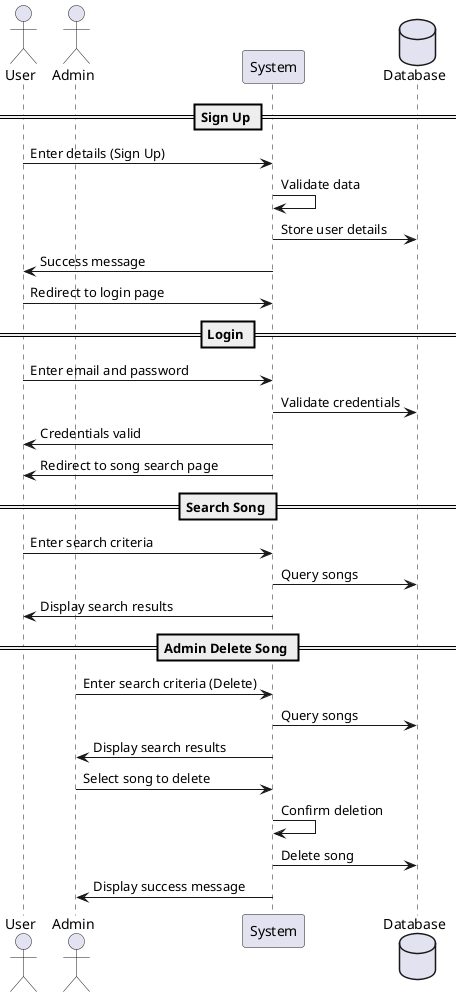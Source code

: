 @startuml
actor User
actor Admin
participant System
database Database

== Sign Up ==
User -> System : Enter details (Sign Up)
System -> System : Validate data
System -> Database : Store user details
System -> User : Success message
User -> System : Redirect to login page

== Login ==
User -> System : Enter email and password
System -> Database : Validate credentials
System -> User : Credentials valid
System -> User : Redirect to song search page

== Search Song ==
User -> System : Enter search criteria
System -> Database : Query songs
System -> User : Display search results

== Admin Delete Song ==
Admin -> System : Enter search criteria (Delete)
System -> Database : Query songs
System -> Admin : Display search results
Admin -> System : Select song to delete
System -> System : Confirm deletion
System -> Database : Delete song
System -> Admin : Display success message

@enduml